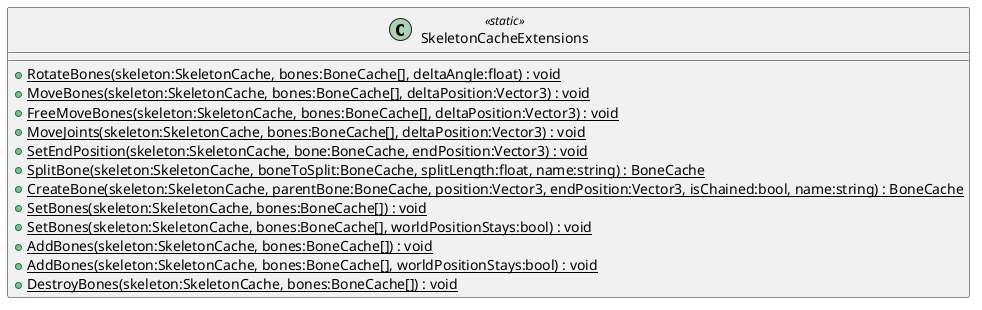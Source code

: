 @startuml
class SkeletonCacheExtensions <<static>> {
    + {static} RotateBones(skeleton:SkeletonCache, bones:BoneCache[], deltaAngle:float) : void
    + {static} MoveBones(skeleton:SkeletonCache, bones:BoneCache[], deltaPosition:Vector3) : void
    + {static} FreeMoveBones(skeleton:SkeletonCache, bones:BoneCache[], deltaPosition:Vector3) : void
    + {static} MoveJoints(skeleton:SkeletonCache, bones:BoneCache[], deltaPosition:Vector3) : void
    + {static} SetEndPosition(skeleton:SkeletonCache, bone:BoneCache, endPosition:Vector3) : void
    + {static} SplitBone(skeleton:SkeletonCache, boneToSplit:BoneCache, splitLength:float, name:string) : BoneCache
    + {static} CreateBone(skeleton:SkeletonCache, parentBone:BoneCache, position:Vector3, endPosition:Vector3, isChained:bool, name:string) : BoneCache
    + {static} SetBones(skeleton:SkeletonCache, bones:BoneCache[]) : void
    + {static} SetBones(skeleton:SkeletonCache, bones:BoneCache[], worldPositionStays:bool) : void
    + {static} AddBones(skeleton:SkeletonCache, bones:BoneCache[]) : void
    + {static} AddBones(skeleton:SkeletonCache, bones:BoneCache[], worldPositionStays:bool) : void
    + {static} DestroyBones(skeleton:SkeletonCache, bones:BoneCache[]) : void
}
@enduml
